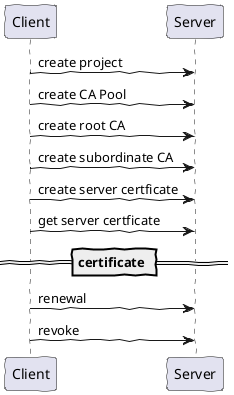 @startuml CA
skinparam handwritten true

Client -> Server: create project
Client -> Server: create CA Pool
Client -> Server: create root CA
Client -> Server: create subordinate CA
Client -> Server: create server certficate
Client -> Server: get server certficate

== certificate ==
Client -> Server: renewal
Client -> Server: revoke

@enduml